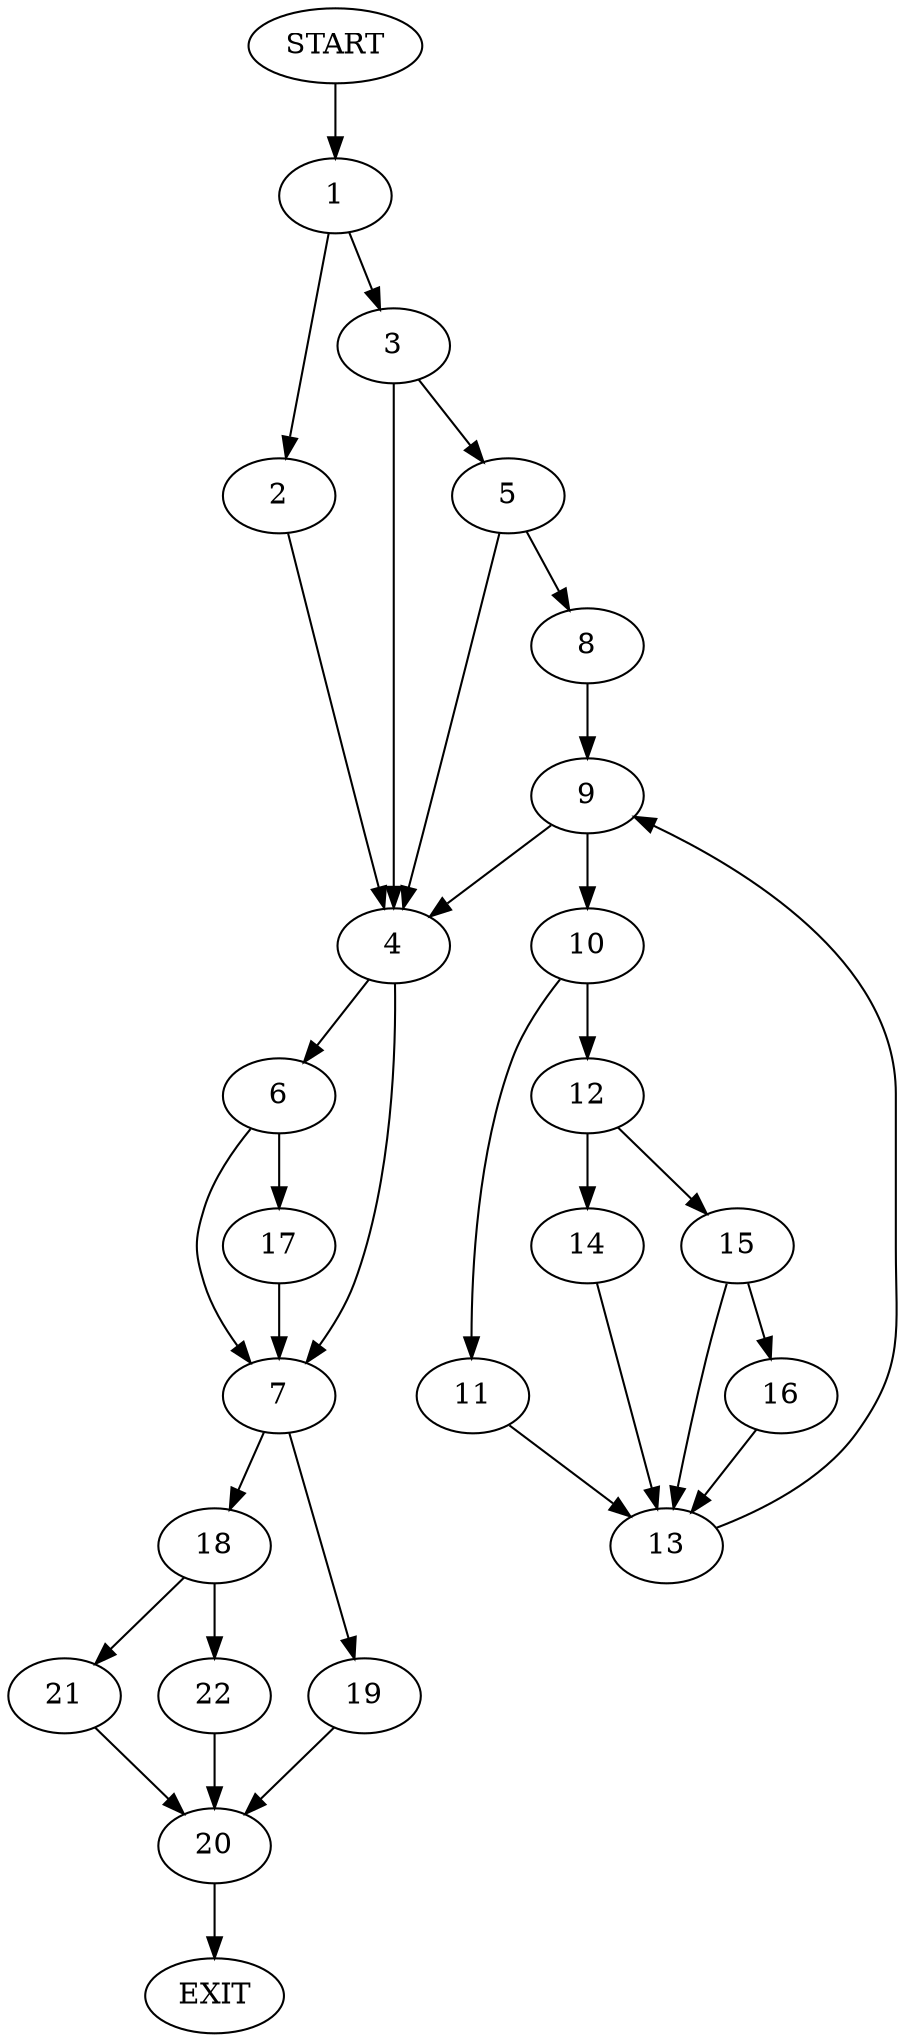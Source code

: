 digraph {
0 [label="START"]
23 [label="EXIT"]
0 -> 1
1 -> 2
1 -> 3
3 -> 4
3 -> 5
2 -> 4
4 -> 6
4 -> 7
5 -> 4
5 -> 8
8 -> 9
9 -> 4
9 -> 10
10 -> 11
10 -> 12
11 -> 13
12 -> 14
12 -> 15
13 -> 9
15 -> 16
15 -> 13
14 -> 13
16 -> 13
6 -> 17
6 -> 7
7 -> 18
7 -> 19
17 -> 7
19 -> 20
18 -> 21
18 -> 22
20 -> 23
21 -> 20
22 -> 20
}
